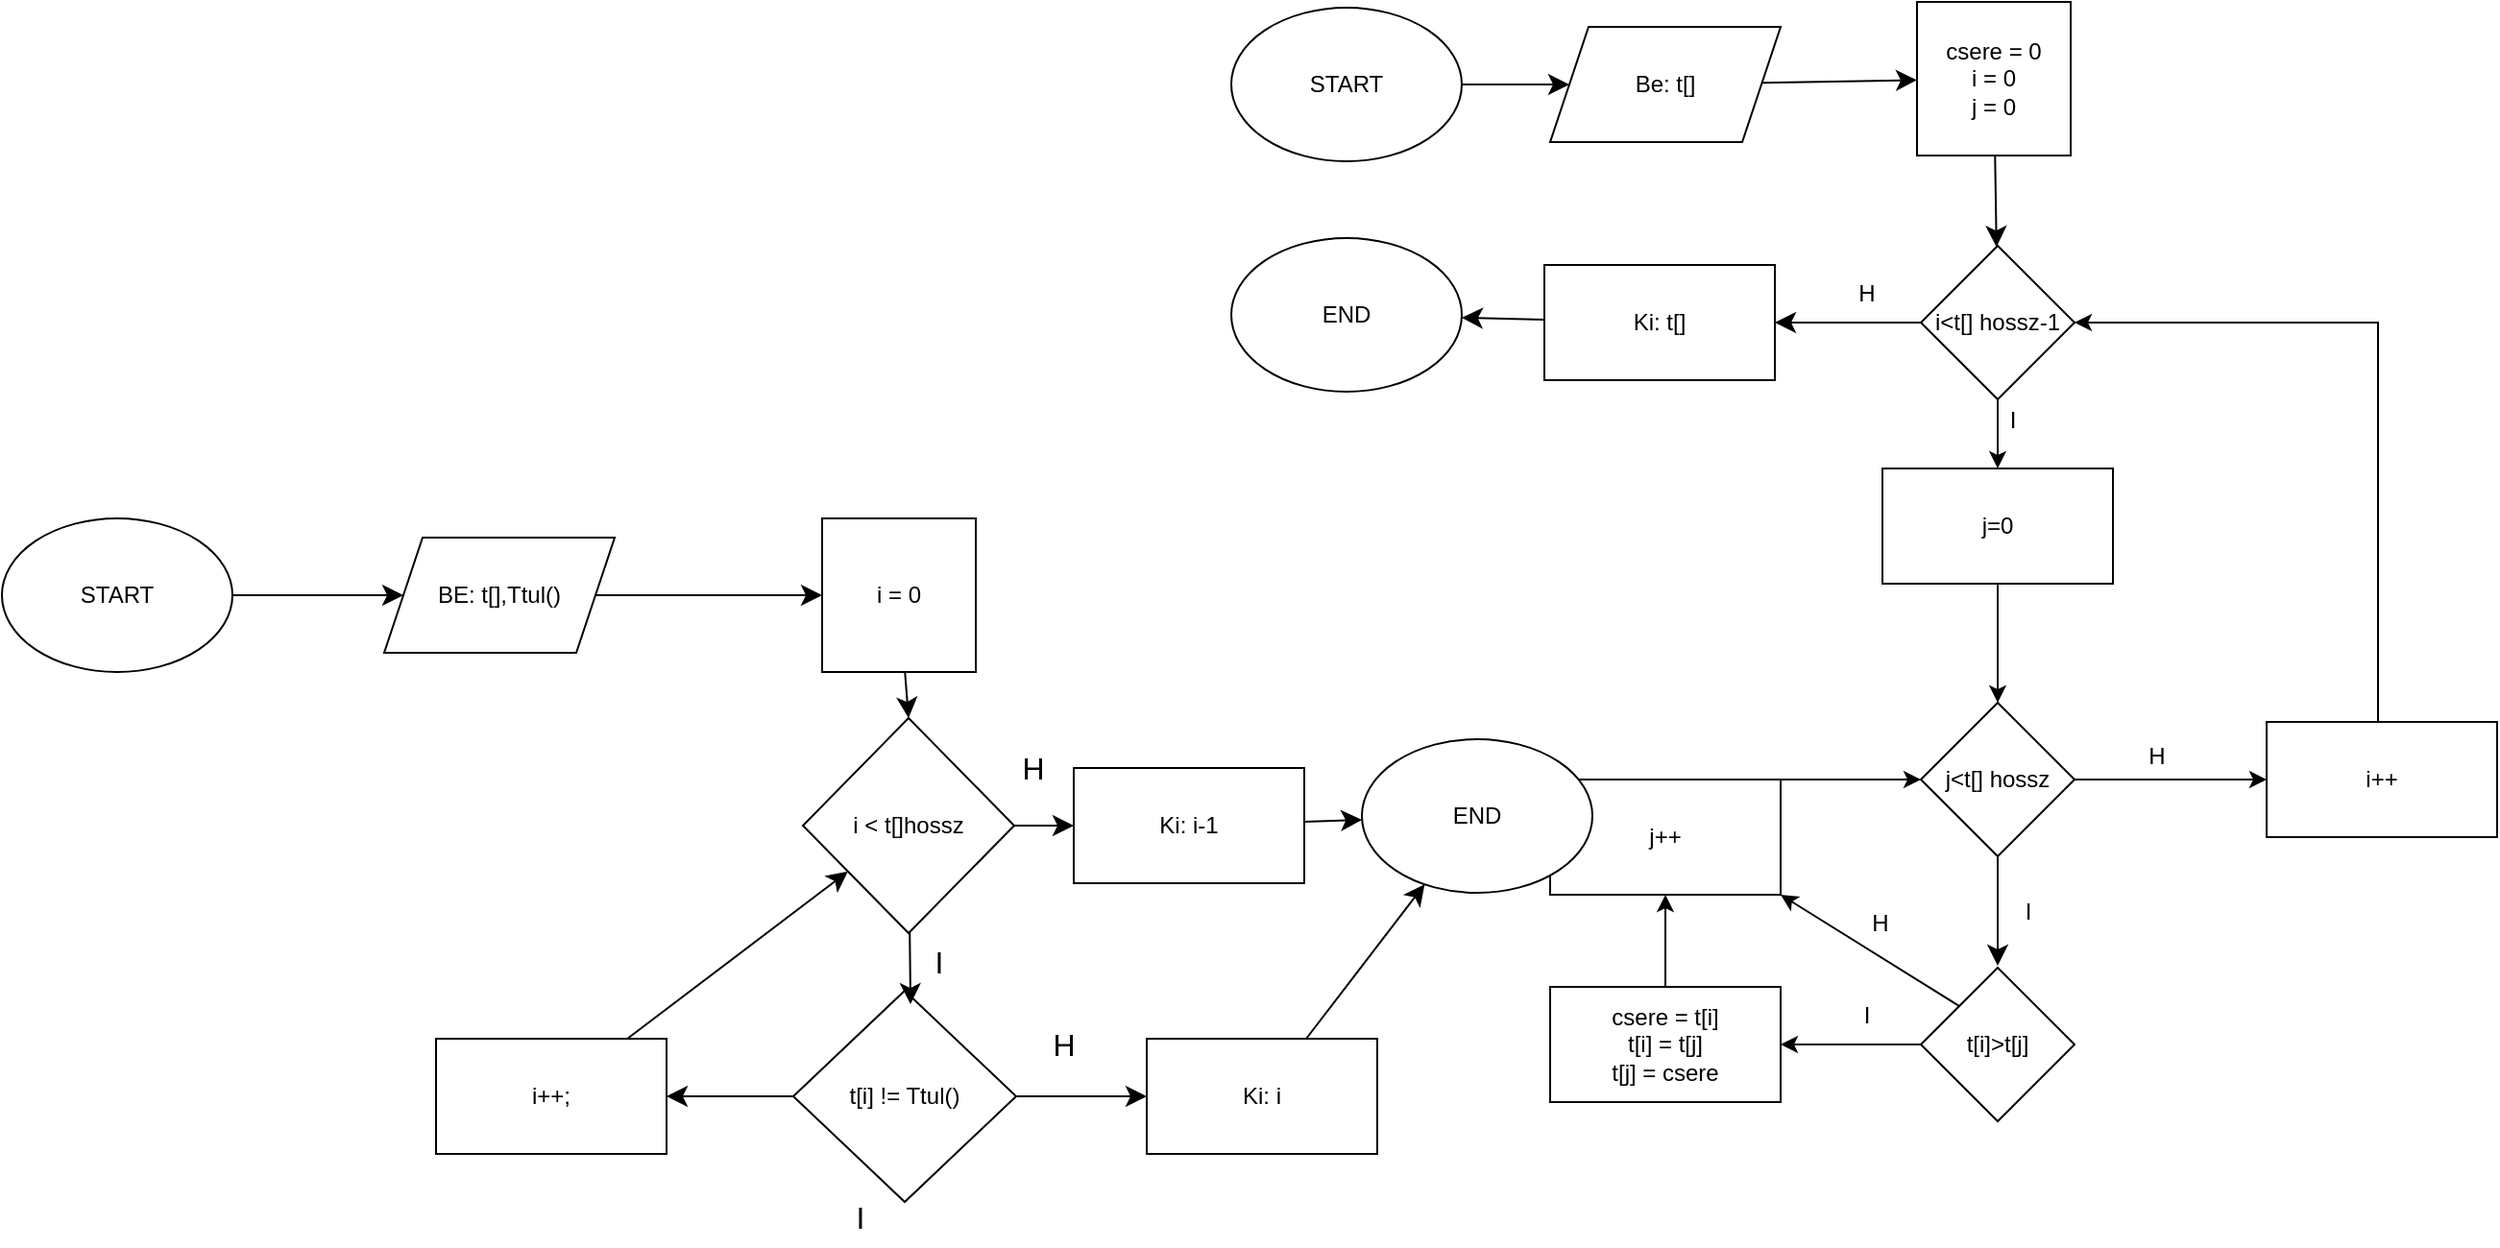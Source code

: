 <mxfile version="24.7.13">
  <diagram name="1 oldal" id="bQyfeBxAab93VTgYTVPJ">
    <mxGraphModel dx="1272" dy="1127" grid="0" gridSize="10" guides="1" tooltips="1" connect="1" arrows="1" fold="1" page="0" pageScale="1" pageWidth="827" pageHeight="1169" math="0" shadow="0">
      <root>
        <mxCell id="0" />
        <mxCell id="1" parent="0" />
        <mxCell id="695ze-zd_ylcjbMuKqrk-4" value="" style="edgeStyle=none;curved=1;rounded=0;orthogonalLoop=1;jettySize=auto;html=1;fontSize=12;startSize=8;endSize=8;" parent="1" source="695ze-zd_ylcjbMuKqrk-1" target="695ze-zd_ylcjbMuKqrk-3" edge="1">
          <mxGeometry relative="1" as="geometry" />
        </mxCell>
        <mxCell id="695ze-zd_ylcjbMuKqrk-1" value="START" style="ellipse;whiteSpace=wrap;html=1;" parent="1" vertex="1">
          <mxGeometry x="-52" y="-70" width="120" height="80" as="geometry" />
        </mxCell>
        <mxCell id="695ze-zd_ylcjbMuKqrk-10" value="" style="edgeStyle=none;curved=1;rounded=0;orthogonalLoop=1;jettySize=auto;html=1;fontSize=12;startSize=8;endSize=8;" parent="1" source="695ze-zd_ylcjbMuKqrk-3" target="695ze-zd_ylcjbMuKqrk-5" edge="1">
          <mxGeometry relative="1" as="geometry" />
        </mxCell>
        <mxCell id="695ze-zd_ylcjbMuKqrk-3" value="Be: t[]" style="shape=parallelogram;perimeter=parallelogramPerimeter;whiteSpace=wrap;html=1;fixedSize=1;" parent="1" vertex="1">
          <mxGeometry x="114" y="-60" width="120" height="60" as="geometry" />
        </mxCell>
        <mxCell id="695ze-zd_ylcjbMuKqrk-8" value="" style="edgeStyle=none;curved=1;rounded=0;orthogonalLoop=1;jettySize=auto;html=1;fontSize=12;startSize=8;endSize=8;" parent="1" source="695ze-zd_ylcjbMuKqrk-5" target="695ze-zd_ylcjbMuKqrk-6" edge="1">
          <mxGeometry relative="1" as="geometry" />
        </mxCell>
        <mxCell id="695ze-zd_ylcjbMuKqrk-5" value="csere = 0&lt;div&gt;i = 0&lt;/div&gt;&lt;div&gt;j = 0&lt;/div&gt;" style="whiteSpace=wrap;html=1;aspect=fixed;" parent="1" vertex="1">
          <mxGeometry x="305" y="-73" width="80" height="80" as="geometry" />
        </mxCell>
        <mxCell id="695ze-zd_ylcjbMuKqrk-22" value="" style="edgeStyle=none;curved=1;rounded=0;orthogonalLoop=1;jettySize=auto;html=1;fontSize=12;startSize=8;endSize=8;" parent="1" source="695ze-zd_ylcjbMuKqrk-6" target="695ze-zd_ylcjbMuKqrk-20" edge="1">
          <mxGeometry relative="1" as="geometry" />
        </mxCell>
        <mxCell id="oh38O5XeaavtYpIL0Jeb-3" value="" style="edgeStyle=orthogonalEdgeStyle;rounded=0;orthogonalLoop=1;jettySize=auto;html=1;" parent="1" source="695ze-zd_ylcjbMuKqrk-6" target="oh38O5XeaavtYpIL0Jeb-2" edge="1">
          <mxGeometry relative="1" as="geometry" />
        </mxCell>
        <mxCell id="695ze-zd_ylcjbMuKqrk-6" value="i&amp;lt;t[] hossz-1" style="rhombus;whiteSpace=wrap;html=1;" parent="1" vertex="1">
          <mxGeometry x="307" y="54" width="80" height="80" as="geometry" />
        </mxCell>
        <mxCell id="695ze-zd_ylcjbMuKqrk-13" value="" style="edgeStyle=none;curved=1;rounded=0;orthogonalLoop=1;jettySize=auto;html=1;fontSize=12;startSize=8;endSize=8;" parent="1" source="695ze-zd_ylcjbMuKqrk-7" edge="1">
          <mxGeometry relative="1" as="geometry">
            <mxPoint x="347" y="429" as="targetPoint" />
          </mxGeometry>
        </mxCell>
        <mxCell id="oh38O5XeaavtYpIL0Jeb-6" style="edgeStyle=orthogonalEdgeStyle;rounded=0;orthogonalLoop=1;jettySize=auto;html=1;" parent="1" source="695ze-zd_ylcjbMuKqrk-7" target="l4Ed5NssU-lxk8sCFokA-14" edge="1">
          <mxGeometry relative="1" as="geometry" />
        </mxCell>
        <mxCell id="695ze-zd_ylcjbMuKqrk-7" value="j&amp;lt;t[] hossz" style="rhombus;whiteSpace=wrap;html=1;" parent="1" vertex="1">
          <mxGeometry x="307" y="292" width="80" height="80" as="geometry" />
        </mxCell>
        <mxCell id="695ze-zd_ylcjbMuKqrk-16" value="END" style="ellipse;whiteSpace=wrap;html=1;" parent="1" vertex="1">
          <mxGeometry x="-52" y="50" width="120" height="80" as="geometry" />
        </mxCell>
        <mxCell id="695ze-zd_ylcjbMuKqrk-19" style="edgeStyle=none;curved=1;rounded=0;orthogonalLoop=1;jettySize=auto;html=1;exitX=1;exitY=0.5;exitDx=0;exitDy=0;fontSize=12;startSize=8;endSize=8;" parent="1" source="695ze-zd_ylcjbMuKqrk-16" target="695ze-zd_ylcjbMuKqrk-16" edge="1">
          <mxGeometry relative="1" as="geometry" />
        </mxCell>
        <mxCell id="695ze-zd_ylcjbMuKqrk-21" value="" style="edgeStyle=none;curved=1;rounded=0;orthogonalLoop=1;jettySize=auto;html=1;fontSize=12;startSize=8;endSize=8;" parent="1" source="695ze-zd_ylcjbMuKqrk-20" target="695ze-zd_ylcjbMuKqrk-16" edge="1">
          <mxGeometry relative="1" as="geometry" />
        </mxCell>
        <mxCell id="695ze-zd_ylcjbMuKqrk-20" value="Ki: t[]" style="rounded=0;whiteSpace=wrap;html=1;" parent="1" vertex="1">
          <mxGeometry x="111" y="64" width="120" height="60" as="geometry" />
        </mxCell>
        <mxCell id="l4Ed5NssU-lxk8sCFokA-1" value="I" style="text;html=1;align=center;verticalAlign=middle;whiteSpace=wrap;rounded=0;" parent="1" vertex="1">
          <mxGeometry x="325" y="130" width="60" height="30" as="geometry" />
        </mxCell>
        <mxCell id="l4Ed5NssU-lxk8sCFokA-2" value="I" style="text;html=1;align=center;verticalAlign=middle;whiteSpace=wrap;rounded=0;" parent="1" vertex="1">
          <mxGeometry x="333" y="386" width="60" height="30" as="geometry" />
        </mxCell>
        <mxCell id="l4Ed5NssU-lxk8sCFokA-6" value="H" style="text;html=1;align=center;verticalAlign=middle;whiteSpace=wrap;rounded=0;" parent="1" vertex="1">
          <mxGeometry x="249" y="64" width="60" height="30" as="geometry" />
        </mxCell>
        <mxCell id="l4Ed5NssU-lxk8sCFokA-9" value="" style="edgeStyle=orthogonalEdgeStyle;rounded=0;orthogonalLoop=1;jettySize=auto;html=1;" parent="1" source="l4Ed5NssU-lxk8sCFokA-7" target="l4Ed5NssU-lxk8sCFokA-8" edge="1">
          <mxGeometry relative="1" as="geometry" />
        </mxCell>
        <mxCell id="l4Ed5NssU-lxk8sCFokA-7" value="t[i]&amp;gt;t[j]" style="rhombus;whiteSpace=wrap;html=1;" parent="1" vertex="1">
          <mxGeometry x="307" y="430" width="80" height="80" as="geometry" />
        </mxCell>
        <mxCell id="l4Ed5NssU-lxk8sCFokA-12" value="" style="edgeStyle=orthogonalEdgeStyle;rounded=0;orthogonalLoop=1;jettySize=auto;html=1;" parent="1" source="l4Ed5NssU-lxk8sCFokA-8" target="l4Ed5NssU-lxk8sCFokA-10" edge="1">
          <mxGeometry relative="1" as="geometry" />
        </mxCell>
        <mxCell id="l4Ed5NssU-lxk8sCFokA-8" value="csere = t[i]&lt;div&gt;t[i] = t[j]&lt;/div&gt;&lt;div&gt;t[j] = csere&lt;/div&gt;" style="rounded=0;whiteSpace=wrap;html=1;" parent="1" vertex="1">
          <mxGeometry x="114" y="440" width="120" height="60" as="geometry" />
        </mxCell>
        <mxCell id="l4Ed5NssU-lxk8sCFokA-10" value="j++" style="rounded=0;whiteSpace=wrap;html=1;" parent="1" vertex="1">
          <mxGeometry x="114" y="332" width="120" height="60" as="geometry" />
        </mxCell>
        <mxCell id="l4Ed5NssU-lxk8sCFokA-11" value="I" style="text;html=1;align=center;verticalAlign=middle;whiteSpace=wrap;rounded=0;" parent="1" vertex="1">
          <mxGeometry x="249" y="440" width="60" height="30" as="geometry" />
        </mxCell>
        <mxCell id="l4Ed5NssU-lxk8sCFokA-13" value="" style="endArrow=classic;html=1;rounded=0;exitX=1;exitY=0;exitDx=0;exitDy=0;entryX=0;entryY=0.5;entryDx=0;entryDy=0;" parent="1" source="l4Ed5NssU-lxk8sCFokA-10" target="695ze-zd_ylcjbMuKqrk-7" edge="1">
          <mxGeometry width="50" height="50" relative="1" as="geometry">
            <mxPoint x="270" y="360" as="sourcePoint" />
            <mxPoint x="320" y="310" as="targetPoint" />
          </mxGeometry>
        </mxCell>
        <mxCell id="oh38O5XeaavtYpIL0Jeb-7" style="edgeStyle=orthogonalEdgeStyle;rounded=0;orthogonalLoop=1;jettySize=auto;html=1;entryX=1;entryY=0.5;entryDx=0;entryDy=0;" parent="1" source="l4Ed5NssU-lxk8sCFokA-14" target="695ze-zd_ylcjbMuKqrk-6" edge="1">
          <mxGeometry relative="1" as="geometry">
            <Array as="points">
              <mxPoint x="545" y="94" />
            </Array>
          </mxGeometry>
        </mxCell>
        <mxCell id="l4Ed5NssU-lxk8sCFokA-14" value="i++" style="rounded=0;whiteSpace=wrap;html=1;" parent="1" vertex="1">
          <mxGeometry x="487" y="302" width="120" height="60" as="geometry" />
        </mxCell>
        <mxCell id="l4Ed5NssU-lxk8sCFokA-16" value="H" style="text;html=1;align=center;verticalAlign=middle;whiteSpace=wrap;rounded=0;" parent="1" vertex="1">
          <mxGeometry x="400" y="304" width="60" height="32" as="geometry" />
        </mxCell>
        <mxCell id="l4Ed5NssU-lxk8sCFokA-19" value="" style="endArrow=classic;html=1;rounded=0;entryX=1;entryY=1;entryDx=0;entryDy=0;exitX=0;exitY=0;exitDx=0;exitDy=0;" parent="1" source="l4Ed5NssU-lxk8sCFokA-7" target="l4Ed5NssU-lxk8sCFokA-10" edge="1">
          <mxGeometry width="50" height="50" relative="1" as="geometry">
            <mxPoint x="453" y="468" as="sourcePoint" />
            <mxPoint x="420" y="310" as="targetPoint" />
          </mxGeometry>
        </mxCell>
        <mxCell id="l4Ed5NssU-lxk8sCFokA-20" value="H" style="text;html=1;align=center;verticalAlign=middle;whiteSpace=wrap;rounded=0;" parent="1" vertex="1">
          <mxGeometry x="256" y="392" width="60" height="30" as="geometry" />
        </mxCell>
        <mxCell id="oh38O5XeaavtYpIL0Jeb-4" value="" style="edgeStyle=orthogonalEdgeStyle;rounded=0;orthogonalLoop=1;jettySize=auto;html=1;" parent="1" source="oh38O5XeaavtYpIL0Jeb-2" target="695ze-zd_ylcjbMuKqrk-7" edge="1">
          <mxGeometry relative="1" as="geometry" />
        </mxCell>
        <mxCell id="oh38O5XeaavtYpIL0Jeb-2" value="j=0" style="rounded=0;whiteSpace=wrap;html=1;" parent="1" vertex="1">
          <mxGeometry x="287" y="170" width="120" height="60" as="geometry" />
        </mxCell>
        <mxCell id="X1oW_op2PH6BtxRlG5PE-1" value="" style="edgeStyle=none;curved=1;rounded=0;orthogonalLoop=1;jettySize=auto;html=1;fontSize=12;startSize=8;endSize=8;" edge="1" parent="1" source="X1oW_op2PH6BtxRlG5PE-2" target="X1oW_op2PH6BtxRlG5PE-4">
          <mxGeometry relative="1" as="geometry" />
        </mxCell>
        <mxCell id="X1oW_op2PH6BtxRlG5PE-2" value="START" style="ellipse;whiteSpace=wrap;html=1;" vertex="1" parent="1">
          <mxGeometry x="-692" y="196" width="120" height="80" as="geometry" />
        </mxCell>
        <mxCell id="X1oW_op2PH6BtxRlG5PE-3" value="" style="edgeStyle=none;curved=1;rounded=0;orthogonalLoop=1;jettySize=auto;html=1;fontSize=12;startSize=8;endSize=8;" edge="1" parent="1" source="X1oW_op2PH6BtxRlG5PE-4" target="X1oW_op2PH6BtxRlG5PE-6">
          <mxGeometry relative="1" as="geometry" />
        </mxCell>
        <mxCell id="X1oW_op2PH6BtxRlG5PE-4" value="BE: t[],Ttul()" style="shape=parallelogram;perimeter=parallelogramPerimeter;whiteSpace=wrap;html=1;fixedSize=1;" vertex="1" parent="1">
          <mxGeometry x="-493" y="206" width="120" height="60" as="geometry" />
        </mxCell>
        <mxCell id="X1oW_op2PH6BtxRlG5PE-5" style="edgeStyle=none;curved=1;rounded=0;orthogonalLoop=1;jettySize=auto;html=1;entryX=0.5;entryY=0;entryDx=0;entryDy=0;fontSize=12;startSize=8;endSize=8;" edge="1" parent="1" source="X1oW_op2PH6BtxRlG5PE-6" target="X1oW_op2PH6BtxRlG5PE-8">
          <mxGeometry relative="1" as="geometry" />
        </mxCell>
        <mxCell id="X1oW_op2PH6BtxRlG5PE-6" value="i = 0" style="whiteSpace=wrap;html=1;aspect=fixed;" vertex="1" parent="1">
          <mxGeometry x="-265" y="196" width="80" height="80" as="geometry" />
        </mxCell>
        <mxCell id="X1oW_op2PH6BtxRlG5PE-7" value="" style="edgeStyle=none;curved=1;rounded=0;orthogonalLoop=1;jettySize=auto;html=1;fontSize=12;startSize=8;endSize=8;" edge="1" parent="1" source="X1oW_op2PH6BtxRlG5PE-8" target="X1oW_op2PH6BtxRlG5PE-22">
          <mxGeometry relative="1" as="geometry" />
        </mxCell>
        <mxCell id="X1oW_op2PH6BtxRlG5PE-8" value="i &amp;lt; t[]hossz" style="rhombus;whiteSpace=wrap;html=1;" vertex="1" parent="1">
          <mxGeometry x="-275" y="300" width="110" height="112" as="geometry" />
        </mxCell>
        <mxCell id="X1oW_op2PH6BtxRlG5PE-9" value="END" style="ellipse;whiteSpace=wrap;html=1;" vertex="1" parent="1">
          <mxGeometry x="16" y="311" width="120" height="80" as="geometry" />
        </mxCell>
        <mxCell id="X1oW_op2PH6BtxRlG5PE-10" value="" style="edgeStyle=none;curved=1;rounded=0;orthogonalLoop=1;jettySize=auto;html=1;fontSize=12;startSize=8;endSize=8;" edge="1" parent="1" source="X1oW_op2PH6BtxRlG5PE-12" target="X1oW_op2PH6BtxRlG5PE-14">
          <mxGeometry relative="1" as="geometry" />
        </mxCell>
        <mxCell id="X1oW_op2PH6BtxRlG5PE-11" value="" style="edgeStyle=none;curved=1;rounded=0;orthogonalLoop=1;jettySize=auto;html=1;fontSize=12;startSize=8;endSize=8;" edge="1" parent="1" source="X1oW_op2PH6BtxRlG5PE-12" target="X1oW_op2PH6BtxRlG5PE-16">
          <mxGeometry relative="1" as="geometry" />
        </mxCell>
        <mxCell id="X1oW_op2PH6BtxRlG5PE-12" value="t[i] != Ttul()" style="rhombus;whiteSpace=wrap;html=1;" vertex="1" parent="1">
          <mxGeometry x="-280" y="442" width="116" height="110" as="geometry" />
        </mxCell>
        <mxCell id="X1oW_op2PH6BtxRlG5PE-13" value="" style="edgeStyle=none;curved=1;rounded=0;orthogonalLoop=1;jettySize=auto;html=1;fontSize=12;startSize=8;endSize=8;" edge="1" parent="1" source="X1oW_op2PH6BtxRlG5PE-14" target="X1oW_op2PH6BtxRlG5PE-9">
          <mxGeometry relative="1" as="geometry" />
        </mxCell>
        <mxCell id="X1oW_op2PH6BtxRlG5PE-14" value="Ki: i" style="rounded=0;whiteSpace=wrap;html=1;" vertex="1" parent="1">
          <mxGeometry x="-96" y="467" width="120" height="60" as="geometry" />
        </mxCell>
        <mxCell id="X1oW_op2PH6BtxRlG5PE-15" style="edgeStyle=none;curved=1;rounded=0;orthogonalLoop=1;jettySize=auto;html=1;fontSize=12;startSize=8;endSize=8;" edge="1" parent="1" source="X1oW_op2PH6BtxRlG5PE-16" target="X1oW_op2PH6BtxRlG5PE-8">
          <mxGeometry relative="1" as="geometry" />
        </mxCell>
        <mxCell id="X1oW_op2PH6BtxRlG5PE-16" value="i++;" style="rounded=0;whiteSpace=wrap;html=1;" vertex="1" parent="1">
          <mxGeometry x="-466" y="467" width="120" height="60" as="geometry" />
        </mxCell>
        <mxCell id="X1oW_op2PH6BtxRlG5PE-17" value="I" style="text;html=1;align=center;verticalAlign=middle;whiteSpace=wrap;rounded=0;fontSize=16;" vertex="1" parent="1">
          <mxGeometry x="-275" y="545" width="60" height="30" as="geometry" />
        </mxCell>
        <mxCell id="X1oW_op2PH6BtxRlG5PE-18" value="H" style="text;html=1;align=center;verticalAlign=middle;whiteSpace=wrap;rounded=0;fontSize=16;" vertex="1" parent="1">
          <mxGeometry x="-169" y="455" width="60" height="30" as="geometry" />
        </mxCell>
        <mxCell id="X1oW_op2PH6BtxRlG5PE-19" value="I" style="text;html=1;align=center;verticalAlign=middle;whiteSpace=wrap;rounded=0;fontSize=16;" vertex="1" parent="1">
          <mxGeometry x="-234" y="412" width="60" height="30" as="geometry" />
        </mxCell>
        <mxCell id="X1oW_op2PH6BtxRlG5PE-20" style="edgeStyle=none;curved=1;rounded=0;orthogonalLoop=1;jettySize=auto;html=1;entryX=0.526;entryY=0.064;entryDx=0;entryDy=0;entryPerimeter=0;fontSize=12;startSize=8;endSize=8;" edge="1" parent="1" source="X1oW_op2PH6BtxRlG5PE-8" target="X1oW_op2PH6BtxRlG5PE-12">
          <mxGeometry relative="1" as="geometry" />
        </mxCell>
        <mxCell id="X1oW_op2PH6BtxRlG5PE-21" value="" style="edgeStyle=none;curved=1;rounded=0;orthogonalLoop=1;jettySize=auto;html=1;fontSize=12;startSize=8;endSize=8;" edge="1" parent="1" source="X1oW_op2PH6BtxRlG5PE-22" target="X1oW_op2PH6BtxRlG5PE-9">
          <mxGeometry relative="1" as="geometry" />
        </mxCell>
        <mxCell id="X1oW_op2PH6BtxRlG5PE-22" value="Ki: i-1" style="rounded=0;whiteSpace=wrap;html=1;" vertex="1" parent="1">
          <mxGeometry x="-134" y="326" width="120" height="60" as="geometry" />
        </mxCell>
        <mxCell id="X1oW_op2PH6BtxRlG5PE-23" value="H" style="text;html=1;align=center;verticalAlign=middle;whiteSpace=wrap;rounded=0;fontSize=16;" vertex="1" parent="1">
          <mxGeometry x="-185" y="311" width="60" height="30" as="geometry" />
        </mxCell>
      </root>
    </mxGraphModel>
  </diagram>
</mxfile>
